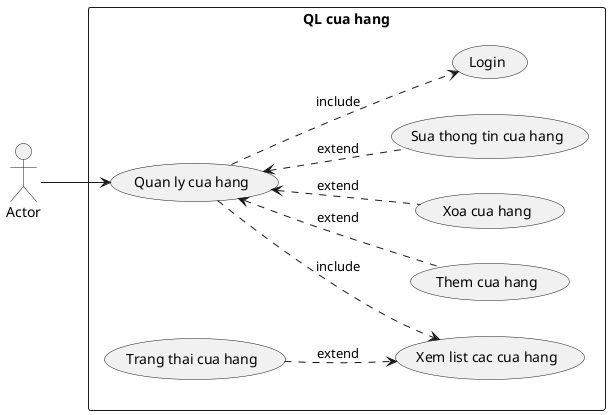 @startuml
@startuml QLcuahang
left to right direction

actor "Actor" as a


rectangle "QL cua hang" {
  usecase "Login" as UC1
  usecase "Quan ly cua hang" as UC2
  usecase "Xem list cac cua hang" as UC3
  usecase "Them cua hang" as UC4
  usecase "Xoa cua hang" as UC5
  usecase "Sua thong tin cua hang" as UC6
  usecase "Trang thai cua hang" as UC7
}

a --> UC2
UC2 ..> UC1: include
UC2 ..> UC3: include

UC2 <.. UC4: extend
UC2 <.. UC5: extend
UC2 <.. UC6: extend

UC7 ..> UC3: extend
@enduml 